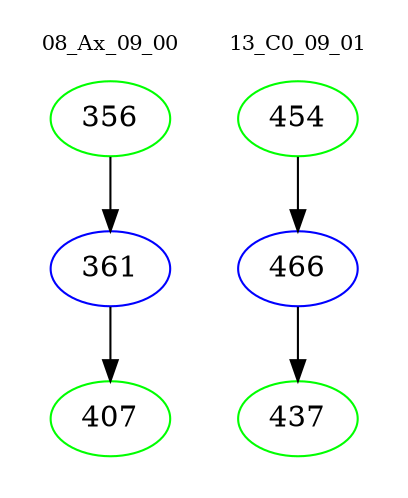 digraph{
subgraph cluster_0 {
color = white
label = "08_Ax_09_00";
fontsize=10;
T0_356 [label="356", color="green"]
T0_356 -> T0_361 [color="black"]
T0_361 [label="361", color="blue"]
T0_361 -> T0_407 [color="black"]
T0_407 [label="407", color="green"]
}
subgraph cluster_1 {
color = white
label = "13_C0_09_01";
fontsize=10;
T1_454 [label="454", color="green"]
T1_454 -> T1_466 [color="black"]
T1_466 [label="466", color="blue"]
T1_466 -> T1_437 [color="black"]
T1_437 [label="437", color="green"]
}
}
